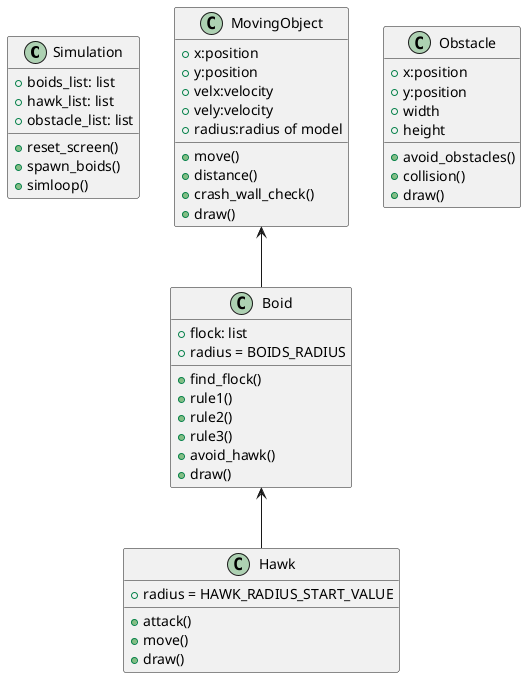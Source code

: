 

@startuml

class Simulation{
    +boids_list: list
    +hawk_list: list
    +obstacle_list: list

    +reset_screen()
    +spawn_boids()
    +simloop()
}

class MovingObject{
    +x:position
    +y:position
    +velx:velocity
    +vely:velocity
    +radius:radius of model

    +move()
    +distance()
    +crash_wall_check()
    +draw()
}


class Boid{
    +flock: list
    +radius = BOIDS_RADIUS

    +find_flock()
    +rule1()
    +rule2()
    +rule3()
    +avoid_hawk()
    +draw()
'
}

class Hawk{
    +radius = HAWK_RADIUS_START_VALUE

    +attack()
    +move()
    +draw()
}

class Obstacle{
    +x:position
    +y:position
    +width
    +height
    +avoid_obstacles()
    +collision()
    +draw()
}



MovingObject <-- Boid
Boid <-- Hawk




@enduml